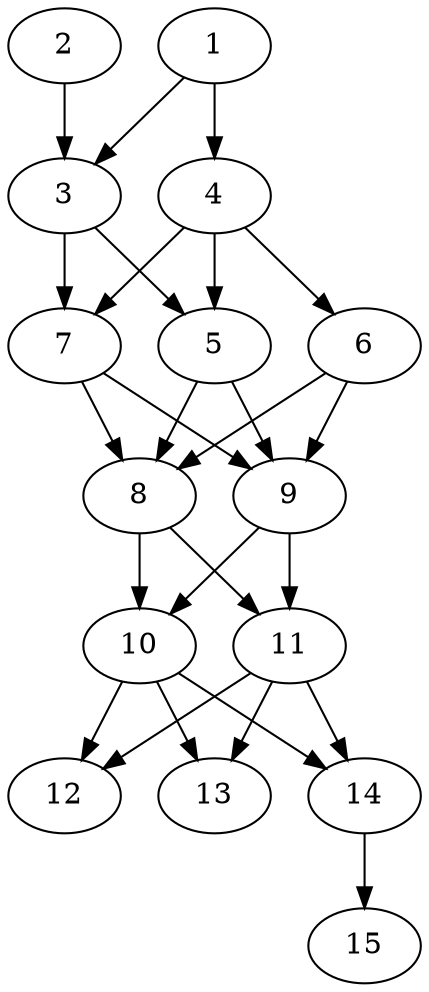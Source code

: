 // DAG automatically generated by daggen at Thu Oct  3 13:59:27 2019
// ./daggen --dot -n 15 --ccr 0.4 --fat 0.5 --regular 0.9 --density 0.9 --mindata 5242880 --maxdata 52428800 
digraph G {
  1 [size="50749440", alpha="0.00", expect_size="20299776"] 
  1 -> 3 [size ="20299776"]
  1 -> 4 [size ="20299776"]
  2 [size="54056960", alpha="0.04", expect_size="21622784"] 
  2 -> 3 [size ="21622784"]
  3 [size="27612160", alpha="0.10", expect_size="11044864"] 
  3 -> 5 [size ="11044864"]
  3 -> 7 [size ="11044864"]
  4 [size="47211520", alpha="0.13", expect_size="18884608"] 
  4 -> 5 [size ="18884608"]
  4 -> 6 [size ="18884608"]
  4 -> 7 [size ="18884608"]
  5 [size="85045760", alpha="0.17", expect_size="34018304"] 
  5 -> 8 [size ="34018304"]
  5 -> 9 [size ="34018304"]
  6 [size="44787200", alpha="0.12", expect_size="17914880"] 
  6 -> 8 [size ="17914880"]
  6 -> 9 [size ="17914880"]
  7 [size="39385600", alpha="0.10", expect_size="15754240"] 
  7 -> 8 [size ="15754240"]
  7 -> 9 [size ="15754240"]
  8 [size="94238720", alpha="0.13", expect_size="37695488"] 
  8 -> 10 [size ="37695488"]
  8 -> 11 [size ="37695488"]
  9 [size="106554880", alpha="0.05", expect_size="42621952"] 
  9 -> 10 [size ="42621952"]
  9 -> 11 [size ="42621952"]
  10 [size="125104640", alpha="0.03", expect_size="50041856"] 
  10 -> 12 [size ="50041856"]
  10 -> 13 [size ="50041856"]
  10 -> 14 [size ="50041856"]
  11 [size="40760320", alpha="0.01", expect_size="16304128"] 
  11 -> 12 [size ="16304128"]
  11 -> 13 [size ="16304128"]
  11 -> 14 [size ="16304128"]
  12 [size="41006080", alpha="0.07", expect_size="16402432"] 
  13 [size="63009280", alpha="0.05", expect_size="25203712"] 
  14 [size="119193600", alpha="0.03", expect_size="47677440"] 
  14 -> 15 [size ="47677440"]
  15 [size="78305280", alpha="0.07", expect_size="31322112"] 
}
